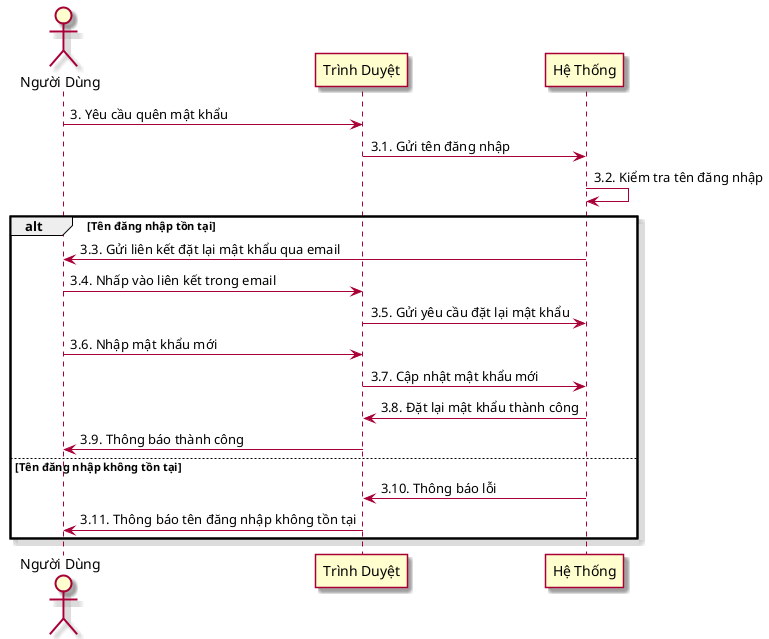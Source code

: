 @startuml
skin rose
actor "Người Dùng" as User
participant "Trình Duyệt" as Browser
participant "Hệ Thống" as Server

User -> Browser: 3. Yêu cầu quên mật khẩu
Browser -> Server: 3.1. Gửi tên đăng nhập
Server -> Server: 3.2. Kiểm tra tên đăng nhập
alt Tên đăng nhập tồn tại
    Server -> User: 3.3. Gửi liên kết đặt lại mật khẩu qua email
    User -> Browser: 3.4. Nhấp vào liên kết trong email
    Browser -> Server: 3.5. Gửi yêu cầu đặt lại mật khẩu
    User -> Browser: 3.6. Nhập mật khẩu mới
    Browser -> Server: 3.7. Cập nhật mật khẩu mới
    Server -> Browser: 3.8. Đặt lại mật khẩu thành công
    Browser -> User: 3.9. Thông báo thành công
else Tên đăng nhập không tồn tại
    Server -> Browser: 3.10. Thông báo lỗi
    Browser -> User: 3.11. Thông báo tên đăng nhập không tồn tại
end
@enduml
